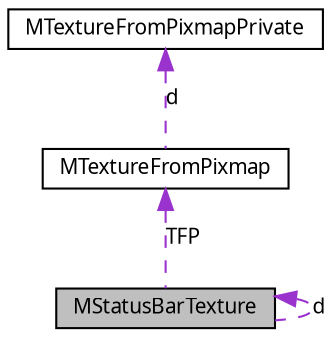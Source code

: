 digraph G
{
  edge [fontname="FreeSans.ttf",fontsize="10",labelfontname="FreeSans.ttf",labelfontsize="10"];
  node [fontname="FreeSans.ttf",fontsize="10",shape=record];
  Node1 [label="MStatusBarTexture",height=0.2,width=0.4,color="black", fillcolor="grey75", style="filled" fontcolor="black"];
  Node2 -> Node1 [dir=back,color="darkorchid3",fontsize="10",style="dashed",label="TFP",fontname="FreeSans.ttf"];
  Node2 [label="MTextureFromPixmap",height=0.2,width=0.4,color="black", fillcolor="white", style="filled",URL="$class_m_texture_from_pixmap.html"];
  Node3 -> Node2 [dir=back,color="darkorchid3",fontsize="10",style="dashed",label="d",fontname="FreeSans.ttf"];
  Node3 [label="MTextureFromPixmapPrivate",height=0.2,width=0.4,color="black", fillcolor="white", style="filled",URL="$struct_m_texture_from_pixmap_private.html"];
  Node1 -> Node1 [dir=back,color="darkorchid3",fontsize="10",style="dashed",label="d",fontname="FreeSans.ttf"];
}
